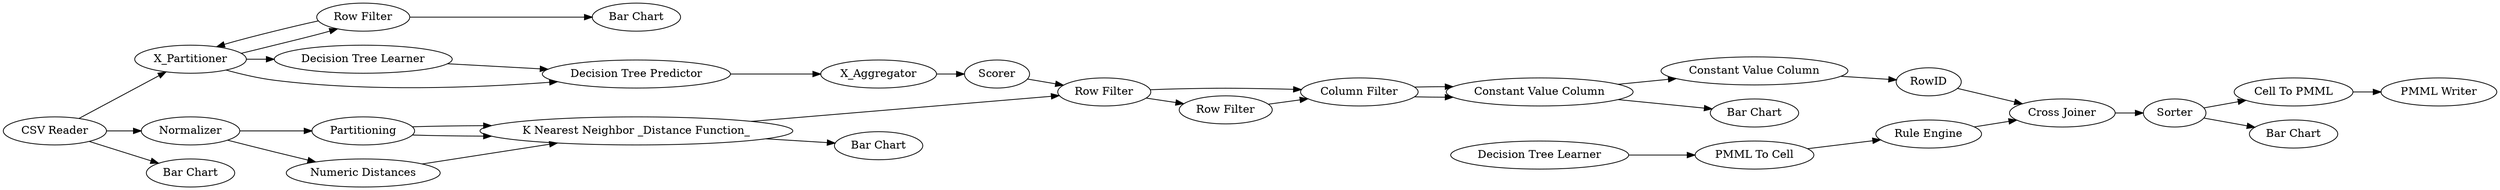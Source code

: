 digraph {
	1 [label="CSV Reader"]
	2 [label="Column Filter"]
	3 [label="Row Filter"]
	4 [label="Bar Chart"]
	6 [label="K Nearest Neighbor _Distance Function_"]
	8 [label=Partitioning]
	9 [label=Scorer]
	10 [label="Numeric Distances"]
	11 [label=Normalizer]
	2 [label=X_Partitioner]
	7 [label=X_Aggregator]
	31 [label="Decision Tree Learner"]
	32 [label="Decision Tree Predictor"]
	9 [label="Row Filter"]
	290 [label="Constant Value Column"]
	292 [label="Constant Value Column"]
	293 [label=RowID]
	294 [label="Column Filter"]
	28 [label="PMML To Cell"]
	33 [label="Decision Tree Learner"]
	34 [label="Rule Engine"]
	38 [label="Cross Joiner"]
	39 [label=Scorer]
	52 [label=Sorter]
	54 [label="Cell To PMML"]
	55 [label="Bar Chart"]
	57 [label="Bar Chart"]
	59 [label="PMML Writer"]
	60 [label="Bar Chart"]
	295 [label="Bar Chart"]
	61 [label="Row Filter"]
	290 [label="Constant Value Column"]
	294 [label="Column Filter"]
	9 -> 294
	290 -> 292
	292 -> 293
	294 -> 290
	28 -> 34
	33 -> 28
	2 -> 32
	2 -> 31
	7 -> 39
	31 -> 32
	32 -> 7
	293 -> 38
	34 -> 38
	39 -> 9
	61 -> 294
	294 -> 290
	1 -> 2
	1 -> 11
	1 -> 55
	2 -> 3
	3 -> 4
	3 -> 2
	6 -> 9
	6 -> 60
	8 -> 6
	8 -> 6
	9 -> 61
	10 -> 6
	11 -> 10
	11 -> 8
	38 -> 52
	52 -> 54
	52 -> 57
	54 -> 59
	290 -> 295
	rankdir=LR
}
